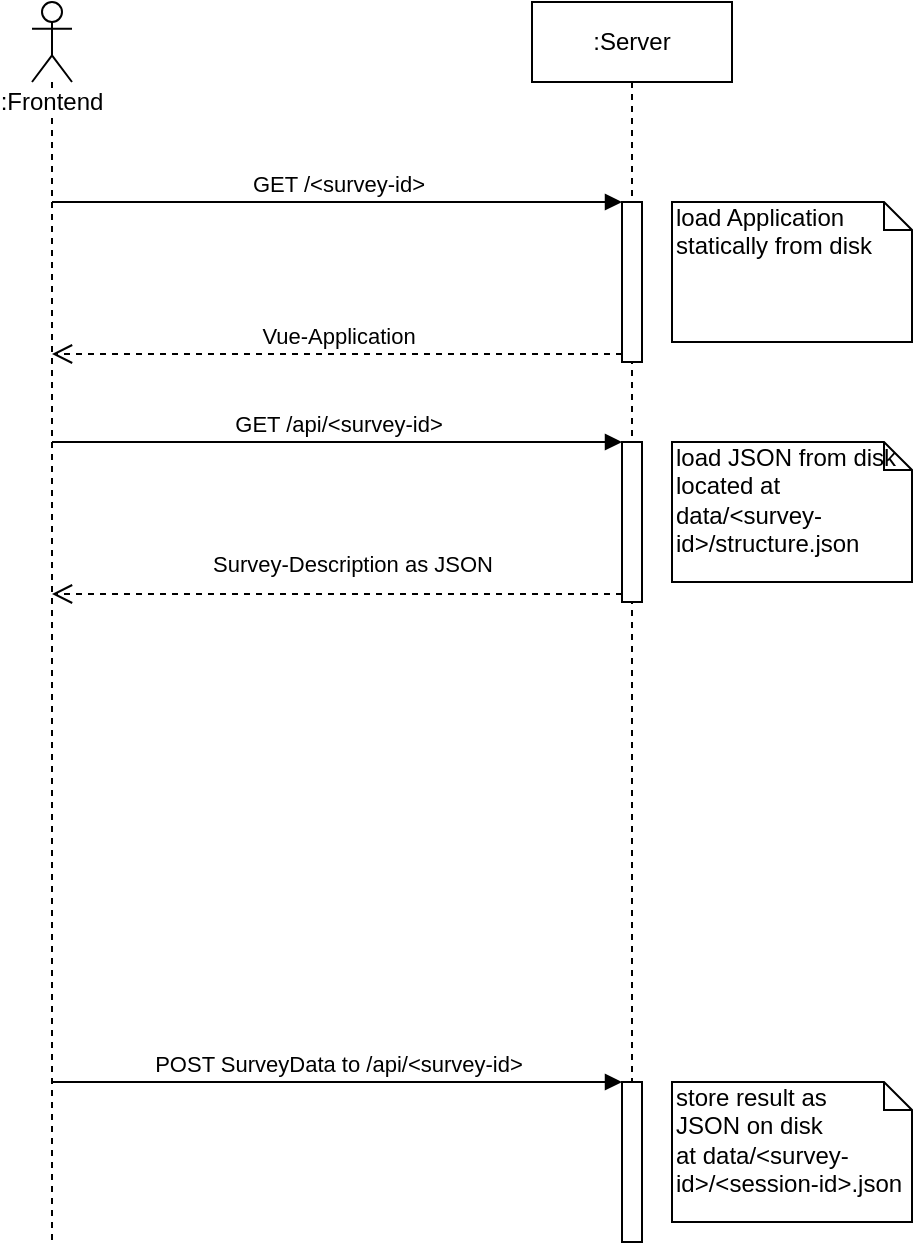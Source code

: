 <mxfile version="13.0.3" type="device"><diagram id="2VLaReGH7r7KwxQh0lHt" name="Page-1"><mxGraphModel dx="941" dy="671" grid="1" gridSize="10" guides="1" tooltips="1" connect="1" arrows="1" fold="1" page="1" pageScale="1" pageWidth="827" pageHeight="1169" math="0" shadow="0"><root><mxCell id="SHXpdX0FFcW7CBskz4qe-0"/><mxCell id="SHXpdX0FFcW7CBskz4qe-1" parent="SHXpdX0FFcW7CBskz4qe-0"/><mxCell id="lmAiuJErtfd3DeqJtc57-1" value=":Frontend" style="shape=umlLifeline;participant=umlActor;perimeter=lifelinePerimeter;whiteSpace=wrap;html=1;container=1;collapsible=0;recursiveResize=0;verticalAlign=top;spacingTop=36;labelBackgroundColor=#ffffff;outlineConnect=0;" parent="SHXpdX0FFcW7CBskz4qe-1" vertex="1"><mxGeometry x="20" y="20" width="20" height="620" as="geometry"/></mxCell><mxCell id="lmAiuJErtfd3DeqJtc57-3" value=":Server" style="shape=umlLifeline;perimeter=lifelinePerimeter;whiteSpace=wrap;html=1;container=1;collapsible=0;recursiveResize=0;outlineConnect=0;" parent="SHXpdX0FFcW7CBskz4qe-1" vertex="1"><mxGeometry x="270" y="20" width="100" height="620" as="geometry"/></mxCell><mxCell id="lmAiuJErtfd3DeqJtc57-6" value="" style="html=1;points=[];perimeter=orthogonalPerimeter;" parent="lmAiuJErtfd3DeqJtc57-3" vertex="1"><mxGeometry x="45" y="100" width="10" height="80" as="geometry"/></mxCell><mxCell id="lmAiuJErtfd3DeqJtc57-12" value="" style="html=1;points=[];perimeter=orthogonalPerimeter;" parent="lmAiuJErtfd3DeqJtc57-3" vertex="1"><mxGeometry x="45" y="220" width="10" height="80" as="geometry"/></mxCell><mxCell id="lmAiuJErtfd3DeqJtc57-17" value="" style="html=1;points=[];perimeter=orthogonalPerimeter;" parent="lmAiuJErtfd3DeqJtc57-3" vertex="1"><mxGeometry x="45" y="540" width="10" height="80" as="geometry"/></mxCell><mxCell id="lmAiuJErtfd3DeqJtc57-7" value="GET /&amp;lt;survey-id&amp;gt;" style="html=1;verticalAlign=bottom;endArrow=block;entryX=0;entryY=0;" parent="SHXpdX0FFcW7CBskz4qe-1" source="lmAiuJErtfd3DeqJtc57-1" target="lmAiuJErtfd3DeqJtc57-6" edge="1"><mxGeometry relative="1" as="geometry"><mxPoint x="245" y="120" as="sourcePoint"/></mxGeometry></mxCell><mxCell id="lmAiuJErtfd3DeqJtc57-8" value="Vue-Application" style="html=1;verticalAlign=bottom;endArrow=open;dashed=1;endSize=8;exitX=0;exitY=0.95;" parent="SHXpdX0FFcW7CBskz4qe-1" source="lmAiuJErtfd3DeqJtc57-6" target="lmAiuJErtfd3DeqJtc57-1" edge="1"><mxGeometry relative="1" as="geometry"><mxPoint x="245" y="196" as="targetPoint"/></mxGeometry></mxCell><mxCell id="lmAiuJErtfd3DeqJtc57-10" value="load Application&lt;br&gt;statically from disk" style="shape=note;whiteSpace=wrap;html=1;size=14;verticalAlign=top;align=left;spacingTop=-6;" parent="SHXpdX0FFcW7CBskz4qe-1" vertex="1"><mxGeometry x="340" y="120" width="120" height="70" as="geometry"/></mxCell><mxCell id="lmAiuJErtfd3DeqJtc57-13" value="GET /api/&amp;lt;survey-id&amp;gt;" style="html=1;verticalAlign=bottom;endArrow=block;entryX=0;entryY=0;" parent="SHXpdX0FFcW7CBskz4qe-1" source="lmAiuJErtfd3DeqJtc57-1" target="lmAiuJErtfd3DeqJtc57-12" edge="1"><mxGeometry relative="1" as="geometry"><mxPoint x="245" y="240" as="sourcePoint"/></mxGeometry></mxCell><mxCell id="lmAiuJErtfd3DeqJtc57-14" value="Survey-Description as JSON" style="html=1;verticalAlign=bottom;endArrow=open;dashed=1;endSize=8;exitX=0;exitY=0.95;" parent="SHXpdX0FFcW7CBskz4qe-1" source="lmAiuJErtfd3DeqJtc57-12" target="lmAiuJErtfd3DeqJtc57-1" edge="1"><mxGeometry x="-0.053" y="-6" relative="1" as="geometry"><mxPoint x="230" y="316" as="targetPoint"/><mxPoint as="offset"/></mxGeometry></mxCell><mxCell id="lmAiuJErtfd3DeqJtc57-16" value="load JSON from disk located at&lt;br&gt;data/&amp;lt;survey-id&amp;gt;/structure.json&lt;br&gt;" style="shape=note;whiteSpace=wrap;html=1;size=14;verticalAlign=top;align=left;spacingTop=-6;" parent="SHXpdX0FFcW7CBskz4qe-1" vertex="1"><mxGeometry x="340" y="240" width="120" height="70" as="geometry"/></mxCell><mxCell id="lmAiuJErtfd3DeqJtc57-18" value="POST SurveyData to /api/&amp;lt;survey-id&amp;gt;" style="html=1;verticalAlign=bottom;endArrow=block;entryX=0;entryY=0;" parent="SHXpdX0FFcW7CBskz4qe-1" source="lmAiuJErtfd3DeqJtc57-1" target="lmAiuJErtfd3DeqJtc57-17" edge="1"><mxGeometry relative="1" as="geometry"><mxPoint x="245" y="560" as="sourcePoint"/></mxGeometry></mxCell><mxCell id="lmAiuJErtfd3DeqJtc57-20" value="store result as&lt;br&gt;JSON on disk&lt;br&gt;at data/&amp;lt;survey-id&amp;gt;/&amp;lt;session-id&amp;gt;.json" style="shape=note;whiteSpace=wrap;html=1;size=14;verticalAlign=top;align=left;spacingTop=-6;" parent="SHXpdX0FFcW7CBskz4qe-1" vertex="1"><mxGeometry x="340" y="560" width="120" height="70" as="geometry"/></mxCell></root></mxGraphModel></diagram></mxfile>